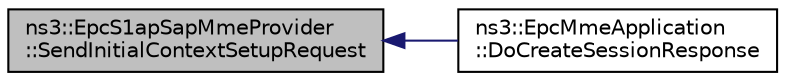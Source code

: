 digraph "ns3::EpcS1apSapMmeProvider::SendInitialContextSetupRequest"
{
  edge [fontname="Helvetica",fontsize="10",labelfontname="Helvetica",labelfontsize="10"];
  node [fontname="Helvetica",fontsize="10",shape=record];
  rankdir="LR";
  Node1 [label="ns3::EpcS1apSapMmeProvider\l::SendInitialContextSetupRequest",height=0.2,width=0.4,color="black", fillcolor="grey75", style="filled", fontcolor="black"];
  Node1 -> Node2 [dir="back",color="midnightblue",fontsize="10",style="solid"];
  Node2 [label="ns3::EpcMmeApplication\l::DoCreateSessionResponse",height=0.2,width=0.4,color="black", fillcolor="white", style="filled",URL="$d3/dac/classns3_1_1EpcMmeApplication.html#a9eac41ff42392dd8615b51ec68b753b5"];
}

